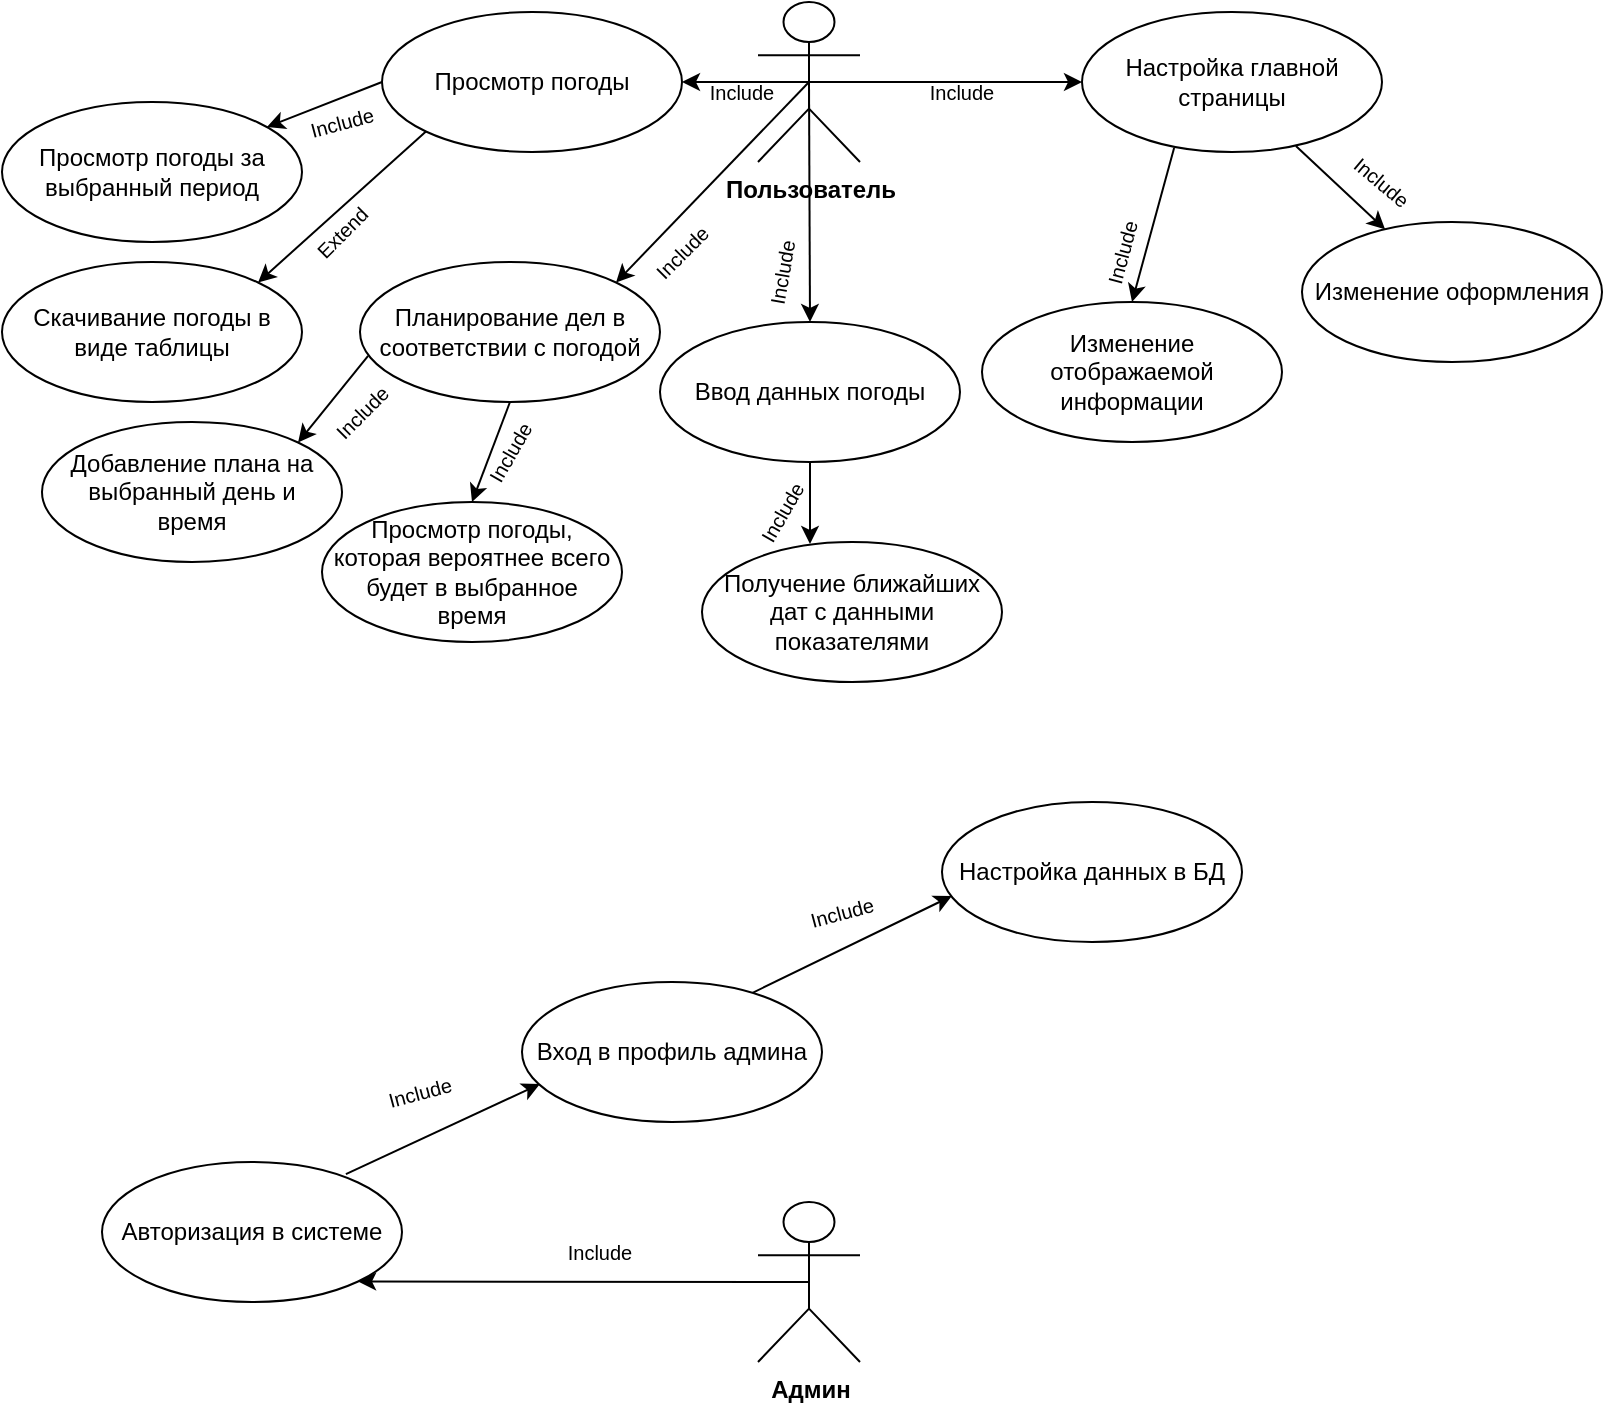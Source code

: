<mxfile version="21.0.6" type="device"><diagram name="Страница 1" id="Vr6tZi-SWmV44EtBOcXa"><mxGraphModel dx="1434" dy="796" grid="1" gridSize="10" guides="1" tooltips="1" connect="1" arrows="1" fold="1" page="1" pageScale="1" pageWidth="827" pageHeight="1169" math="0" shadow="0"><root><mxCell id="0"/><mxCell id="1" parent="0"/><mxCell id="Df-UxoeK4fdWZhwMRgBq-1" value="&lt;b&gt;Пользователь&lt;/b&gt;" style="shape=umlActor;verticalLabelPosition=bottom;verticalAlign=top;html=1;outlineConnect=0;" parent="1" vertex="1"><mxGeometry x="388" y="10" width="51" height="80" as="geometry"/></mxCell><mxCell id="Df-UxoeK4fdWZhwMRgBq-4" value="Настройка главной страницы" style="ellipse;whiteSpace=wrap;html=1;" parent="1" vertex="1"><mxGeometry x="550" y="15" width="150" height="70" as="geometry"/></mxCell><mxCell id="Df-UxoeK4fdWZhwMRgBq-6" value="Изменение оформления" style="ellipse;whiteSpace=wrap;html=1;" parent="1" vertex="1"><mxGeometry x="660" y="120" width="150" height="70" as="geometry"/></mxCell><mxCell id="Df-UxoeK4fdWZhwMRgBq-7" value="Изменение &lt;br&gt;отображаемой информации" style="ellipse;whiteSpace=wrap;html=1;" parent="1" vertex="1"><mxGeometry x="500" y="160" width="150" height="70" as="geometry"/></mxCell><mxCell id="Df-UxoeK4fdWZhwMRgBq-16" value="" style="endArrow=classic;html=1;rounded=0;exitX=0.713;exitY=0.957;exitDx=0;exitDy=0;exitPerimeter=0;" parent="1" source="Df-UxoeK4fdWZhwMRgBq-4" target="Df-UxoeK4fdWZhwMRgBq-6" edge="1"><mxGeometry width="50" height="50" relative="1" as="geometry"><mxPoint x="550" y="190" as="sourcePoint"/><mxPoint x="650" y="150" as="targetPoint"/></mxGeometry></mxCell><mxCell id="Df-UxoeK4fdWZhwMRgBq-17" value="" style="endArrow=classic;html=1;rounded=0;entryX=0.5;entryY=0;entryDx=0;entryDy=0;exitX=0.307;exitY=0.971;exitDx=0;exitDy=0;exitPerimeter=0;" parent="1" source="Df-UxoeK4fdWZhwMRgBq-4" target="Df-UxoeK4fdWZhwMRgBq-7" edge="1"><mxGeometry width="50" height="50" relative="1" as="geometry"><mxPoint x="490" y="200" as="sourcePoint"/><mxPoint x="440" y="360" as="targetPoint"/></mxGeometry></mxCell><mxCell id="Df-UxoeK4fdWZhwMRgBq-19" value="" style="endArrow=classic;html=1;rounded=0;exitX=0.5;exitY=0.5;exitDx=0;exitDy=0;exitPerimeter=0;" parent="1" source="Df-UxoeK4fdWZhwMRgBq-1" target="Df-UxoeK4fdWZhwMRgBq-4" edge="1"><mxGeometry width="50" height="50" relative="1" as="geometry"><mxPoint x="390" y="410" as="sourcePoint"/><mxPoint x="440" y="360" as="targetPoint"/></mxGeometry></mxCell><mxCell id="Df-UxoeK4fdWZhwMRgBq-21" value="Планирование дел в соответствии с погодой" style="ellipse;whiteSpace=wrap;html=1;" parent="1" vertex="1"><mxGeometry x="189" y="140" width="150" height="70" as="geometry"/></mxCell><mxCell id="Df-UxoeK4fdWZhwMRgBq-22" value="Ввод данных погоды" style="ellipse;whiteSpace=wrap;html=1;" parent="1" vertex="1"><mxGeometry x="339" y="170" width="150" height="70" as="geometry"/></mxCell><mxCell id="Df-UxoeK4fdWZhwMRgBq-23" value="Авторизация в системе" style="ellipse;whiteSpace=wrap;html=1;" parent="1" vertex="1"><mxGeometry x="60" y="590" width="150" height="70" as="geometry"/></mxCell><mxCell id="Df-UxoeK4fdWZhwMRgBq-24" value="Просмотр погоды за выбранный период" style="ellipse;whiteSpace=wrap;html=1;" parent="1" vertex="1"><mxGeometry x="10" y="60" width="150" height="70" as="geometry"/></mxCell><mxCell id="Df-UxoeK4fdWZhwMRgBq-25" value="Скачивание погоды в виде таблицы" style="ellipse;whiteSpace=wrap;html=1;" parent="1" vertex="1"><mxGeometry x="10" y="140" width="150" height="70" as="geometry"/></mxCell><mxCell id="Df-UxoeK4fdWZhwMRgBq-26" value="Просмотр погоды" style="ellipse;whiteSpace=wrap;html=1;" parent="1" vertex="1"><mxGeometry x="200" y="15" width="150" height="70" as="geometry"/></mxCell><mxCell id="Df-UxoeK4fdWZhwMRgBq-28" value="" style="endArrow=classic;html=1;rounded=0;exitX=0;exitY=0.5;exitDx=0;exitDy=0;" parent="1" source="Df-UxoeK4fdWZhwMRgBq-26" target="Df-UxoeK4fdWZhwMRgBq-24" edge="1"><mxGeometry width="50" height="50" relative="1" as="geometry"><mxPoint x="400" y="420" as="sourcePoint"/><mxPoint x="450" y="370" as="targetPoint"/></mxGeometry></mxCell><mxCell id="Df-UxoeK4fdWZhwMRgBq-29" value="" style="endArrow=classic;html=1;rounded=0;exitX=0;exitY=1;exitDx=0;exitDy=0;entryX=1;entryY=0;entryDx=0;entryDy=0;" parent="1" source="Df-UxoeK4fdWZhwMRgBq-26" target="Df-UxoeK4fdWZhwMRgBq-25" edge="1"><mxGeometry width="50" height="50" relative="1" as="geometry"><mxPoint x="410" y="430" as="sourcePoint"/><mxPoint x="460" y="380" as="targetPoint"/></mxGeometry></mxCell><mxCell id="Df-UxoeK4fdWZhwMRgBq-30" value="" style="endArrow=classic;html=1;rounded=0;exitX=0.5;exitY=0.5;exitDx=0;exitDy=0;exitPerimeter=0;entryX=1;entryY=0.5;entryDx=0;entryDy=0;" parent="1" source="Df-UxoeK4fdWZhwMRgBq-1" target="Df-UxoeK4fdWZhwMRgBq-26" edge="1"><mxGeometry width="50" height="50" relative="1" as="geometry"><mxPoint x="420" y="440" as="sourcePoint"/><mxPoint x="470" y="390" as="targetPoint"/></mxGeometry></mxCell><mxCell id="Df-UxoeK4fdWZhwMRgBq-31" value="" style="endArrow=classic;html=1;rounded=0;exitX=0.5;exitY=0.5;exitDx=0;exitDy=0;exitPerimeter=0;entryX=1;entryY=0;entryDx=0;entryDy=0;" parent="1" source="Df-UxoeK4fdWZhwMRgBq-1" target="Df-UxoeK4fdWZhwMRgBq-21" edge="1"><mxGeometry width="50" height="50" relative="1" as="geometry"><mxPoint x="400" y="130" as="sourcePoint"/><mxPoint x="480" y="400" as="targetPoint"/></mxGeometry></mxCell><mxCell id="Df-UxoeK4fdWZhwMRgBq-36" value="" style="endArrow=classic;html=1;rounded=0;entryX=0.5;entryY=0;entryDx=0;entryDy=0;exitX=0.5;exitY=0.5;exitDx=0;exitDy=0;exitPerimeter=0;" parent="1" source="Df-UxoeK4fdWZhwMRgBq-1" target="Df-UxoeK4fdWZhwMRgBq-22" edge="1"><mxGeometry width="50" height="50" relative="1" as="geometry"><mxPoint x="400" y="170" as="sourcePoint"/><mxPoint x="450" y="120" as="targetPoint"/></mxGeometry></mxCell><mxCell id="Df-UxoeK4fdWZhwMRgBq-37" value="" style="endArrow=classic;html=1;rounded=0;exitX=0.5;exitY=1;exitDx=0;exitDy=0;entryX=0.5;entryY=0;entryDx=0;entryDy=0;" parent="1" source="Df-UxoeK4fdWZhwMRgBq-21" target="Df-UxoeK4fdWZhwMRgBq-43" edge="1"><mxGeometry width="50" height="50" relative="1" as="geometry"><mxPoint x="450" y="470" as="sourcePoint"/><mxPoint x="500" y="420" as="targetPoint"/></mxGeometry></mxCell><mxCell id="Df-UxoeK4fdWZhwMRgBq-38" value="" style="endArrow=classic;html=1;rounded=0;entryX=1;entryY=0;entryDx=0;entryDy=0;exitX=0.027;exitY=0.671;exitDx=0;exitDy=0;exitPerimeter=0;" parent="1" source="Df-UxoeK4fdWZhwMRgBq-21" target="Df-UxoeK4fdWZhwMRgBq-44" edge="1"><mxGeometry width="50" height="50" relative="1" as="geometry"><mxPoint x="190" y="190" as="sourcePoint"/><mxPoint x="510" y="430" as="targetPoint"/></mxGeometry></mxCell><mxCell id="Df-UxoeK4fdWZhwMRgBq-43" value="Просмотр погоды, &lt;br&gt;которая вероятнее всего будет в выбранное &lt;br&gt;время" style="ellipse;whiteSpace=wrap;html=1;" parent="1" vertex="1"><mxGeometry x="170" y="260" width="150" height="70" as="geometry"/></mxCell><mxCell id="Df-UxoeK4fdWZhwMRgBq-44" value="Добавление плана на выбранный день и &lt;br&gt;время" style="ellipse;whiteSpace=wrap;html=1;" parent="1" vertex="1"><mxGeometry x="30" y="220" width="150" height="70" as="geometry"/></mxCell><mxCell id="Df-UxoeK4fdWZhwMRgBq-46" value="&lt;b&gt;Админ&lt;/b&gt;" style="shape=umlActor;verticalLabelPosition=bottom;verticalAlign=top;html=1;outlineConnect=0;" parent="1" vertex="1"><mxGeometry x="388" y="610" width="51" height="80" as="geometry"/></mxCell><mxCell id="Df-UxoeK4fdWZhwMRgBq-52" value="" style="endArrow=classic;html=1;rounded=0;exitX=0.813;exitY=0.086;exitDx=0;exitDy=0;exitPerimeter=0;entryX=0.06;entryY=0.729;entryDx=0;entryDy=0;entryPerimeter=0;" parent="1" source="Df-UxoeK4fdWZhwMRgBq-23" target="Df-UxoeK4fdWZhwMRgBq-61" edge="1"><mxGeometry width="50" height="50" relative="1" as="geometry"><mxPoint x="490" y="510" as="sourcePoint"/><mxPoint x="540" y="460" as="targetPoint"/></mxGeometry></mxCell><mxCell id="Df-UxoeK4fdWZhwMRgBq-53" value="" style="endArrow=classic;html=1;rounded=0;exitX=0.76;exitY=0.086;exitDx=0;exitDy=0;entryX=0.033;entryY=0.671;entryDx=0;entryDy=0;entryPerimeter=0;exitPerimeter=0;" parent="1" source="Df-UxoeK4fdWZhwMRgBq-61" target="Df-UxoeK4fdWZhwMRgBq-63" edge="1"><mxGeometry width="50" height="50" relative="1" as="geometry"><mxPoint x="500" y="520" as="sourcePoint"/><mxPoint x="550" y="470" as="targetPoint"/></mxGeometry></mxCell><mxCell id="Df-UxoeK4fdWZhwMRgBq-56" value="" style="endArrow=classic;html=1;rounded=0;exitX=0.5;exitY=0.5;exitDx=0;exitDy=0;exitPerimeter=0;entryX=1;entryY=1;entryDx=0;entryDy=0;" parent="1" source="Df-UxoeK4fdWZhwMRgBq-46" target="Df-UxoeK4fdWZhwMRgBq-23" edge="1"><mxGeometry width="50" height="50" relative="1" as="geometry"><mxPoint x="530" y="550" as="sourcePoint"/><mxPoint x="580" y="500" as="targetPoint"/></mxGeometry></mxCell><mxCell id="Df-UxoeK4fdWZhwMRgBq-61" value="Вход в профиль админа" style="ellipse;whiteSpace=wrap;html=1;" parent="1" vertex="1"><mxGeometry x="270" y="500" width="150" height="70" as="geometry"/></mxCell><mxCell id="Df-UxoeK4fdWZhwMRgBq-63" value="Настройка данных в БД" style="ellipse;whiteSpace=wrap;html=1;" parent="1" vertex="1"><mxGeometry x="480" y="410" width="150" height="70" as="geometry"/></mxCell><mxCell id="Df-UxoeK4fdWZhwMRgBq-69" value="&lt;font style=&quot;font-size: 10px;&quot;&gt;Extend&lt;/font&gt;" style="text;html=1;strokeColor=none;fillColor=none;align=center;verticalAlign=middle;whiteSpace=wrap;rounded=0;rotation=-45;" parent="1" vertex="1"><mxGeometry x="150" y="110" width="60" height="30" as="geometry"/></mxCell><mxCell id="Df-UxoeK4fdWZhwMRgBq-76" value="&lt;font style=&quot;font-size: 10px;&quot;&gt;Include&lt;/font&gt;" style="text;html=1;strokeColor=none;fillColor=none;align=center;verticalAlign=middle;whiteSpace=wrap;rounded=0;rotation=-45;" parent="1" vertex="1"><mxGeometry x="320" y="120" width="60" height="30" as="geometry"/></mxCell><mxCell id="Df-UxoeK4fdWZhwMRgBq-77" value="&lt;font style=&quot;font-size: 10px;&quot;&gt;Include&lt;/font&gt;" style="text;html=1;strokeColor=none;fillColor=none;align=center;verticalAlign=middle;whiteSpace=wrap;rounded=0;rotation=-80;" parent="1" vertex="1"><mxGeometry x="370" y="130" width="60" height="30" as="geometry"/></mxCell><mxCell id="Df-UxoeK4fdWZhwMRgBq-78" value="&lt;font style=&quot;font-size: 10px;&quot;&gt;Include&lt;/font&gt;" style="text;html=1;strokeColor=none;fillColor=none;align=center;verticalAlign=middle;whiteSpace=wrap;rounded=0;rotation=-15;" parent="1" vertex="1"><mxGeometry x="400" y="450" width="60" height="30" as="geometry"/></mxCell><mxCell id="Df-UxoeK4fdWZhwMRgBq-80" value="&lt;font style=&quot;font-size: 10px;&quot;&gt;Include&lt;/font&gt;" style="text;html=1;strokeColor=none;fillColor=none;align=center;verticalAlign=middle;whiteSpace=wrap;rounded=0;rotation=0;" parent="1" vertex="1"><mxGeometry x="460" y="40" width="60" height="30" as="geometry"/></mxCell><mxCell id="Df-UxoeK4fdWZhwMRgBq-81" value="&lt;font style=&quot;font-size: 10px;&quot;&gt;Include&lt;/font&gt;" style="text;html=1;strokeColor=none;fillColor=none;align=center;verticalAlign=middle;whiteSpace=wrap;rounded=0;rotation=-60;" parent="1" vertex="1"><mxGeometry x="234" y="220" width="60" height="30" as="geometry"/></mxCell><mxCell id="Df-UxoeK4fdWZhwMRgBq-82" value="&lt;font style=&quot;font-size: 10px;&quot;&gt;Include&lt;/font&gt;" style="text;html=1;strokeColor=none;fillColor=none;align=center;verticalAlign=middle;whiteSpace=wrap;rounded=0;rotation=-45;" parent="1" vertex="1"><mxGeometry x="160" y="200" width="60" height="30" as="geometry"/></mxCell><mxCell id="Df-UxoeK4fdWZhwMRgBq-83" value="&lt;font style=&quot;font-size: 10px;&quot;&gt;Include&lt;/font&gt;" style="text;html=1;strokeColor=none;fillColor=none;align=center;verticalAlign=middle;whiteSpace=wrap;rounded=0;rotation=-15;" parent="1" vertex="1"><mxGeometry x="150" y="55" width="60" height="30" as="geometry"/></mxCell><mxCell id="Df-UxoeK4fdWZhwMRgBq-84" value="&lt;font style=&quot;font-size: 10px;&quot;&gt;Include&lt;/font&gt;" style="text;html=1;strokeColor=none;fillColor=none;align=center;verticalAlign=middle;whiteSpace=wrap;rounded=0;" parent="1" vertex="1"><mxGeometry x="350" y="40" width="60" height="30" as="geometry"/></mxCell><mxCell id="Df-UxoeK4fdWZhwMRgBq-88" value="&lt;font style=&quot;font-size: 10px;&quot;&gt;Include&lt;/font&gt;" style="text;html=1;strokeColor=none;fillColor=none;align=center;verticalAlign=middle;whiteSpace=wrap;rounded=0;" parent="1" vertex="1"><mxGeometry x="279" y="620" width="60" height="30" as="geometry"/></mxCell><mxCell id="Df-UxoeK4fdWZhwMRgBq-89" value="&lt;font style=&quot;font-size: 10px;&quot;&gt;Include&lt;/font&gt;" style="text;html=1;strokeColor=none;fillColor=none;align=center;verticalAlign=middle;whiteSpace=wrap;rounded=0;rotation=-15;" parent="1" vertex="1"><mxGeometry x="189" y="540" width="60" height="30" as="geometry"/></mxCell><mxCell id="Df-UxoeK4fdWZhwMRgBq-91" value="&lt;font style=&quot;font-size: 10px;&quot;&gt;Include&lt;/font&gt;" style="text;html=1;strokeColor=none;fillColor=none;align=center;verticalAlign=middle;whiteSpace=wrap;rounded=0;rotation=40;" parent="1" vertex="1"><mxGeometry x="670" y="85" width="60" height="30" as="geometry"/></mxCell><mxCell id="Df-UxoeK4fdWZhwMRgBq-92" value="&lt;font style=&quot;font-size: 10px;&quot;&gt;Include&lt;/font&gt;" style="text;html=1;strokeColor=none;fillColor=none;align=center;verticalAlign=middle;whiteSpace=wrap;rounded=0;rotation=-75;" parent="1" vertex="1"><mxGeometry x="540" y="120" width="60" height="30" as="geometry"/></mxCell><mxCell id="Df-UxoeK4fdWZhwMRgBq-98" value="Получение ближайших дат с данными показателями" style="ellipse;whiteSpace=wrap;html=1;" parent="1" vertex="1"><mxGeometry x="360" y="280" width="150" height="70" as="geometry"/></mxCell><mxCell id="Df-UxoeK4fdWZhwMRgBq-99" value="" style="endArrow=classic;html=1;rounded=0;exitX=0.5;exitY=1;exitDx=0;exitDy=0;entryX=0.36;entryY=0.014;entryDx=0;entryDy=0;entryPerimeter=0;" parent="1" source="Df-UxoeK4fdWZhwMRgBq-22" target="Df-UxoeK4fdWZhwMRgBq-98" edge="1"><mxGeometry width="50" height="50" relative="1" as="geometry"><mxPoint x="339" y="270" as="sourcePoint"/><mxPoint x="414" y="280" as="targetPoint"/></mxGeometry></mxCell><mxCell id="Df-UxoeK4fdWZhwMRgBq-101" value="&lt;font style=&quot;font-size: 10px;&quot;&gt;Include&lt;/font&gt;" style="text;html=1;strokeColor=none;fillColor=none;align=center;verticalAlign=middle;whiteSpace=wrap;rounded=0;rotation=-60;" parent="1" vertex="1"><mxGeometry x="370" y="250" width="60" height="30" as="geometry"/></mxCell></root></mxGraphModel></diagram></mxfile>